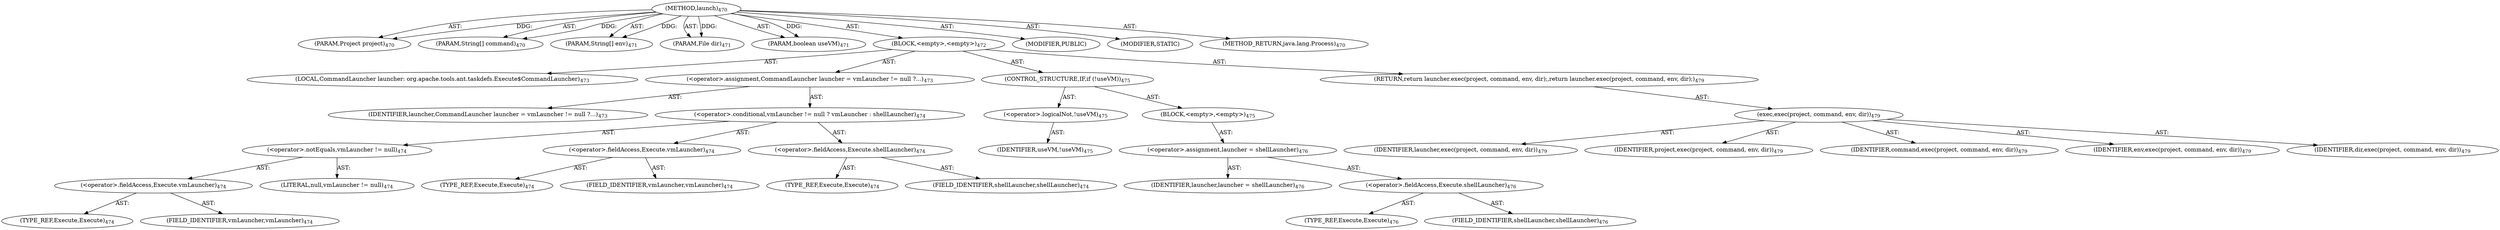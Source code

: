 digraph "launch" {  
"111669149712" [label = <(METHOD,launch)<SUB>470</SUB>> ]
"115964117039" [label = <(PARAM,Project project)<SUB>470</SUB>> ]
"115964117040" [label = <(PARAM,String[] command)<SUB>470</SUB>> ]
"115964117041" [label = <(PARAM,String[] env)<SUB>471</SUB>> ]
"115964117042" [label = <(PARAM,File dir)<SUB>471</SUB>> ]
"115964117043" [label = <(PARAM,boolean useVM)<SUB>471</SUB>> ]
"25769803835" [label = <(BLOCK,&lt;empty&gt;,&lt;empty&gt;)<SUB>472</SUB>> ]
"94489280531" [label = <(LOCAL,CommandLauncher launcher: org.apache.tools.ant.taskdefs.Execute$CommandLauncher)<SUB>473</SUB>> ]
"30064771235" [label = <(&lt;operator&gt;.assignment,CommandLauncher launcher = vmLauncher != null ?...)<SUB>473</SUB>> ]
"68719476888" [label = <(IDENTIFIER,launcher,CommandLauncher launcher = vmLauncher != null ?...)<SUB>473</SUB>> ]
"30064771236" [label = <(&lt;operator&gt;.conditional,vmLauncher != null ? vmLauncher : shellLauncher)<SUB>474</SUB>> ]
"30064771237" [label = <(&lt;operator&gt;.notEquals,vmLauncher != null)<SUB>474</SUB>> ]
"30064771238" [label = <(&lt;operator&gt;.fieldAccess,Execute.vmLauncher)<SUB>474</SUB>> ]
"180388626444" [label = <(TYPE_REF,Execute,Execute)<SUB>474</SUB>> ]
"55834574882" [label = <(FIELD_IDENTIFIER,vmLauncher,vmLauncher)<SUB>474</SUB>> ]
"90194313274" [label = <(LITERAL,null,vmLauncher != null)<SUB>474</SUB>> ]
"30064771239" [label = <(&lt;operator&gt;.fieldAccess,Execute.vmLauncher)<SUB>474</SUB>> ]
"180388626445" [label = <(TYPE_REF,Execute,Execute)<SUB>474</SUB>> ]
"55834574883" [label = <(FIELD_IDENTIFIER,vmLauncher,vmLauncher)<SUB>474</SUB>> ]
"30064771240" [label = <(&lt;operator&gt;.fieldAccess,Execute.shellLauncher)<SUB>474</SUB>> ]
"180388626446" [label = <(TYPE_REF,Execute,Execute)<SUB>474</SUB>> ]
"55834574884" [label = <(FIELD_IDENTIFIER,shellLauncher,shellLauncher)<SUB>474</SUB>> ]
"47244640294" [label = <(CONTROL_STRUCTURE,IF,if (!useVM))<SUB>475</SUB>> ]
"30064771241" [label = <(&lt;operator&gt;.logicalNot,!useVM)<SUB>475</SUB>> ]
"68719476889" [label = <(IDENTIFIER,useVM,!useVM)<SUB>475</SUB>> ]
"25769803836" [label = <(BLOCK,&lt;empty&gt;,&lt;empty&gt;)<SUB>475</SUB>> ]
"30064771242" [label = <(&lt;operator&gt;.assignment,launcher = shellLauncher)<SUB>476</SUB>> ]
"68719476890" [label = <(IDENTIFIER,launcher,launcher = shellLauncher)<SUB>476</SUB>> ]
"30064771243" [label = <(&lt;operator&gt;.fieldAccess,Execute.shellLauncher)<SUB>476</SUB>> ]
"180388626447" [label = <(TYPE_REF,Execute,Execute)<SUB>476</SUB>> ]
"55834574885" [label = <(FIELD_IDENTIFIER,shellLauncher,shellLauncher)<SUB>476</SUB>> ]
"146028888080" [label = <(RETURN,return launcher.exec(project, command, env, dir);,return launcher.exec(project, command, env, dir);)<SUB>479</SUB>> ]
"30064771244" [label = <(exec,exec(project, command, env, dir))<SUB>479</SUB>> ]
"68719476891" [label = <(IDENTIFIER,launcher,exec(project, command, env, dir))<SUB>479</SUB>> ]
"68719476892" [label = <(IDENTIFIER,project,exec(project, command, env, dir))<SUB>479</SUB>> ]
"68719476893" [label = <(IDENTIFIER,command,exec(project, command, env, dir))<SUB>479</SUB>> ]
"68719476894" [label = <(IDENTIFIER,env,exec(project, command, env, dir))<SUB>479</SUB>> ]
"68719476895" [label = <(IDENTIFIER,dir,exec(project, command, env, dir))<SUB>479</SUB>> ]
"133143986230" [label = <(MODIFIER,PUBLIC)> ]
"133143986231" [label = <(MODIFIER,STATIC)> ]
"128849018896" [label = <(METHOD_RETURN,java.lang.Process)<SUB>470</SUB>> ]
  "111669149712" -> "115964117039"  [ label = "AST: "] 
  "111669149712" -> "115964117040"  [ label = "AST: "] 
  "111669149712" -> "115964117041"  [ label = "AST: "] 
  "111669149712" -> "115964117042"  [ label = "AST: "] 
  "111669149712" -> "115964117043"  [ label = "AST: "] 
  "111669149712" -> "25769803835"  [ label = "AST: "] 
  "111669149712" -> "133143986230"  [ label = "AST: "] 
  "111669149712" -> "133143986231"  [ label = "AST: "] 
  "111669149712" -> "128849018896"  [ label = "AST: "] 
  "25769803835" -> "94489280531"  [ label = "AST: "] 
  "25769803835" -> "30064771235"  [ label = "AST: "] 
  "25769803835" -> "47244640294"  [ label = "AST: "] 
  "25769803835" -> "146028888080"  [ label = "AST: "] 
  "30064771235" -> "68719476888"  [ label = "AST: "] 
  "30064771235" -> "30064771236"  [ label = "AST: "] 
  "30064771236" -> "30064771237"  [ label = "AST: "] 
  "30064771236" -> "30064771239"  [ label = "AST: "] 
  "30064771236" -> "30064771240"  [ label = "AST: "] 
  "30064771237" -> "30064771238"  [ label = "AST: "] 
  "30064771237" -> "90194313274"  [ label = "AST: "] 
  "30064771238" -> "180388626444"  [ label = "AST: "] 
  "30064771238" -> "55834574882"  [ label = "AST: "] 
  "30064771239" -> "180388626445"  [ label = "AST: "] 
  "30064771239" -> "55834574883"  [ label = "AST: "] 
  "30064771240" -> "180388626446"  [ label = "AST: "] 
  "30064771240" -> "55834574884"  [ label = "AST: "] 
  "47244640294" -> "30064771241"  [ label = "AST: "] 
  "47244640294" -> "25769803836"  [ label = "AST: "] 
  "30064771241" -> "68719476889"  [ label = "AST: "] 
  "25769803836" -> "30064771242"  [ label = "AST: "] 
  "30064771242" -> "68719476890"  [ label = "AST: "] 
  "30064771242" -> "30064771243"  [ label = "AST: "] 
  "30064771243" -> "180388626447"  [ label = "AST: "] 
  "30064771243" -> "55834574885"  [ label = "AST: "] 
  "146028888080" -> "30064771244"  [ label = "AST: "] 
  "30064771244" -> "68719476891"  [ label = "AST: "] 
  "30064771244" -> "68719476892"  [ label = "AST: "] 
  "30064771244" -> "68719476893"  [ label = "AST: "] 
  "30064771244" -> "68719476894"  [ label = "AST: "] 
  "30064771244" -> "68719476895"  [ label = "AST: "] 
  "111669149712" -> "115964117039"  [ label = "DDG: "] 
  "111669149712" -> "115964117040"  [ label = "DDG: "] 
  "111669149712" -> "115964117041"  [ label = "DDG: "] 
  "111669149712" -> "115964117042"  [ label = "DDG: "] 
  "111669149712" -> "115964117043"  [ label = "DDG: "] 
}
